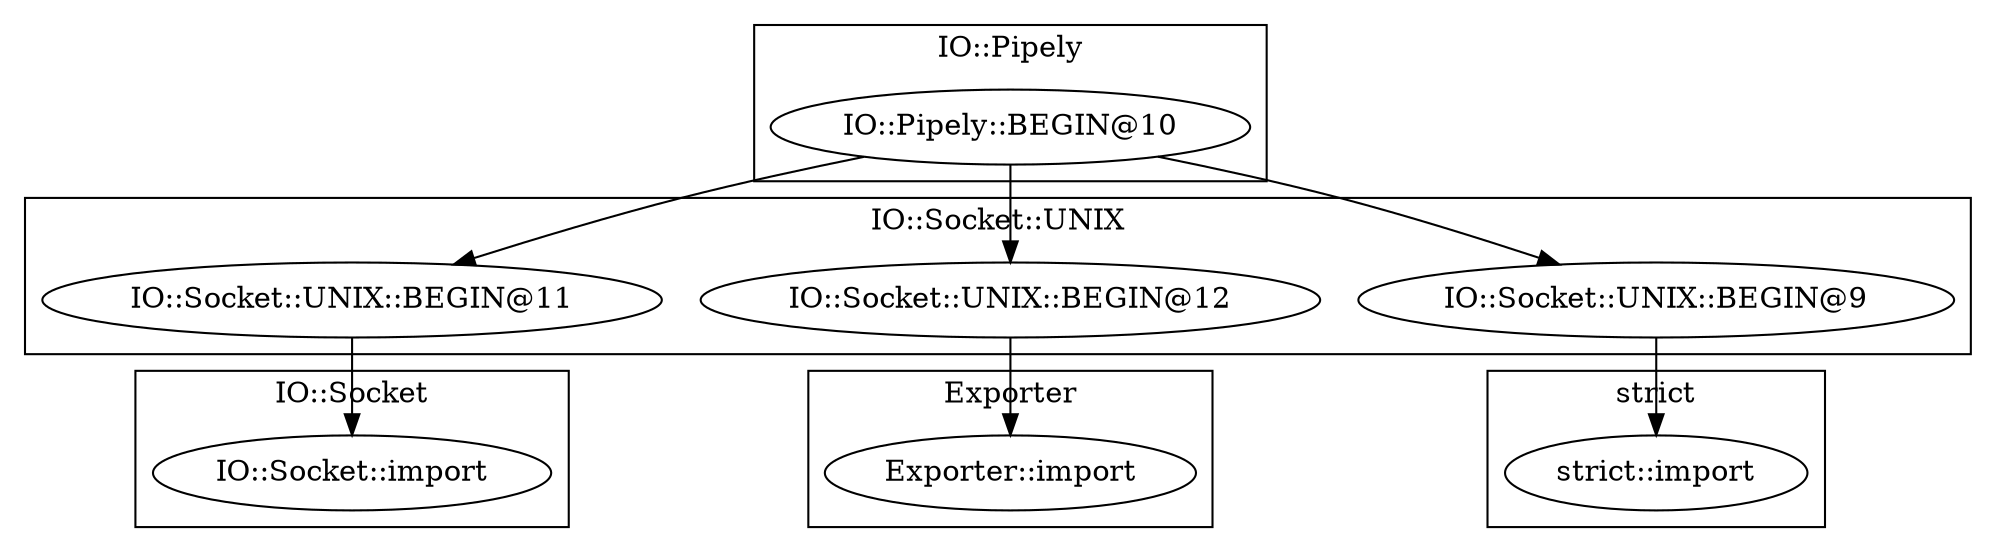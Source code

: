 digraph {
graph [overlap=false]
subgraph cluster_IO_Socket {
	label="IO::Socket";
	"IO::Socket::import";
}
subgraph cluster_strict {
	label="strict";
	"strict::import";
}
subgraph cluster_Exporter {
	label="Exporter";
	"Exporter::import";
}
subgraph cluster_IO_Socket_UNIX {
	label="IO::Socket::UNIX";
	"IO::Socket::UNIX::BEGIN@11";
	"IO::Socket::UNIX::BEGIN@12";
	"IO::Socket::UNIX::BEGIN@9";
}
subgraph cluster_IO_Pipely {
	label="IO::Pipely";
	"IO::Pipely::BEGIN@10";
}
"IO::Socket::UNIX::BEGIN@12" -> "Exporter::import";
"IO::Pipely::BEGIN@10" -> "IO::Socket::UNIX::BEGIN@11";
"IO::Pipely::BEGIN@10" -> "IO::Socket::UNIX::BEGIN@12";
"IO::Pipely::BEGIN@10" -> "IO::Socket::UNIX::BEGIN@9";
"IO::Socket::UNIX::BEGIN@9" -> "strict::import";
"IO::Socket::UNIX::BEGIN@11" -> "IO::Socket::import";
}
